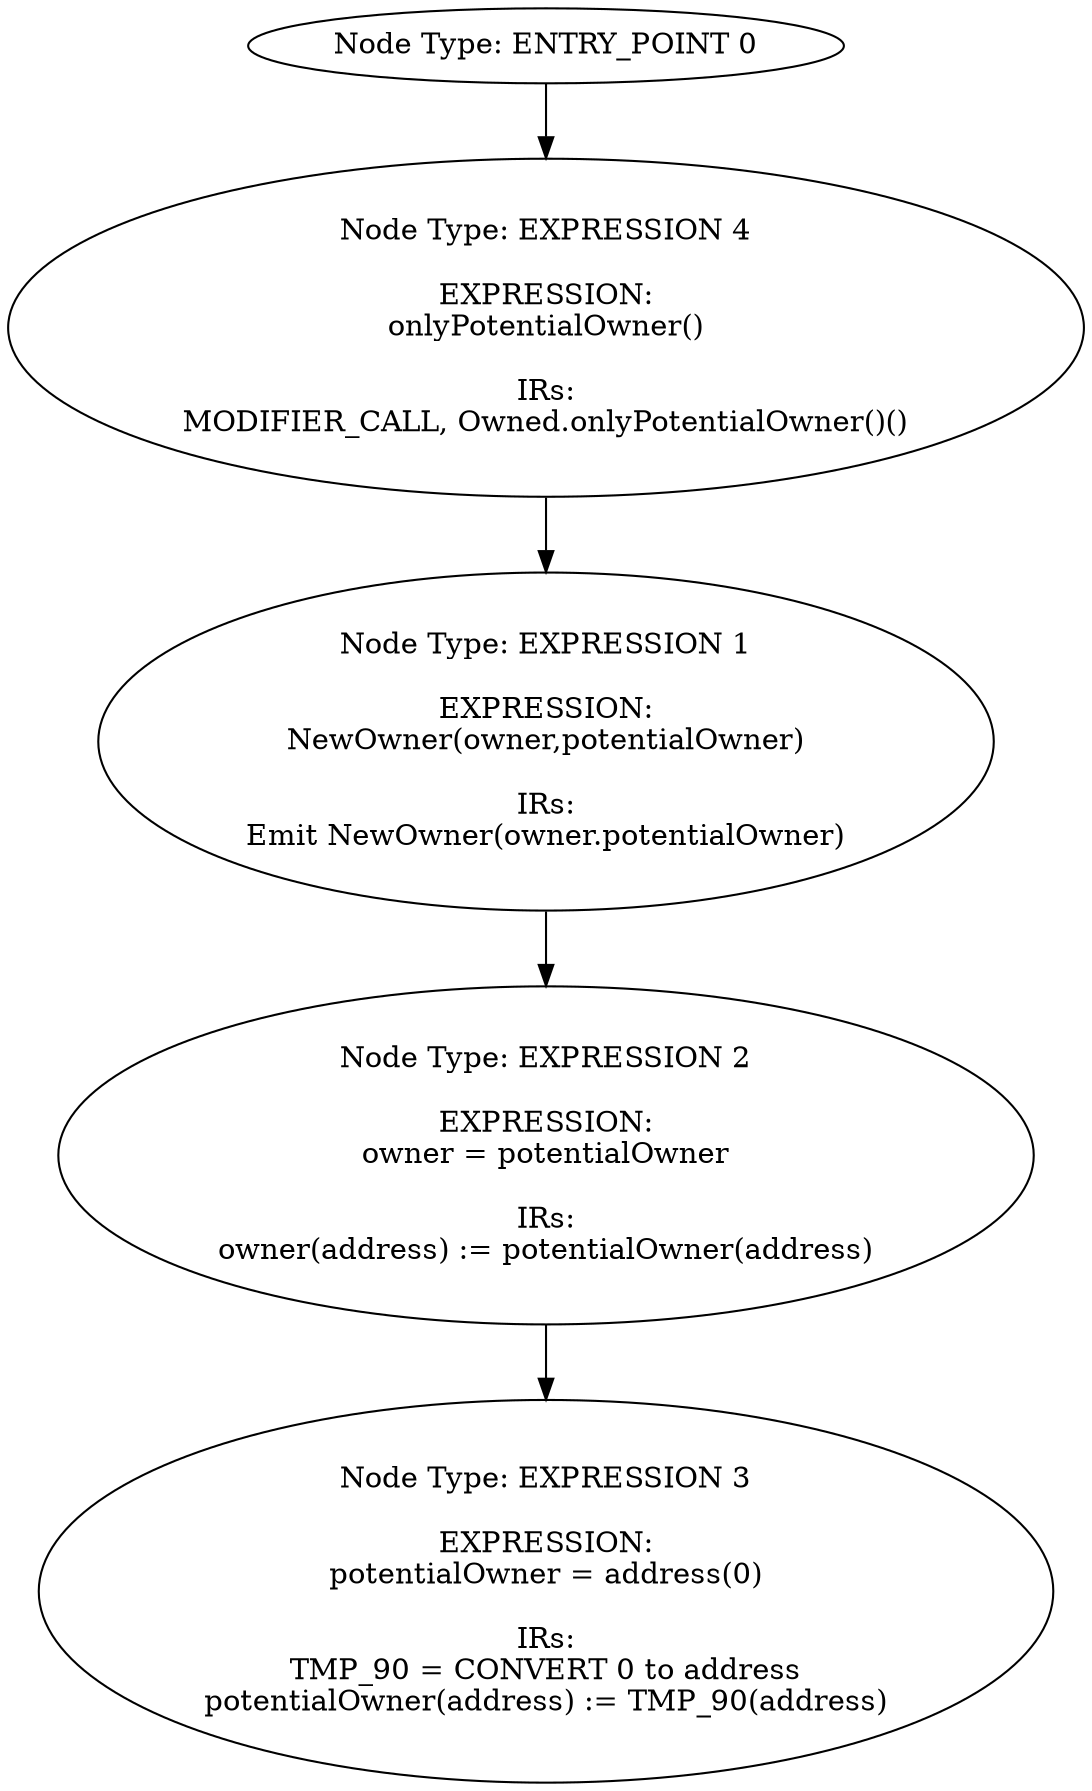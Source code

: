 digraph{
0[label="Node Type: ENTRY_POINT 0
"];
0->4;
1[label="Node Type: EXPRESSION 1

EXPRESSION:
NewOwner(owner,potentialOwner)

IRs:
Emit NewOwner(owner.potentialOwner)"];
1->2;
2[label="Node Type: EXPRESSION 2

EXPRESSION:
owner = potentialOwner

IRs:
owner(address) := potentialOwner(address)"];
2->3;
3[label="Node Type: EXPRESSION 3

EXPRESSION:
potentialOwner = address(0)

IRs:
TMP_90 = CONVERT 0 to address
potentialOwner(address) := TMP_90(address)"];
4[label="Node Type: EXPRESSION 4

EXPRESSION:
onlyPotentialOwner()

IRs:
MODIFIER_CALL, Owned.onlyPotentialOwner()()"];
4->1;
}
